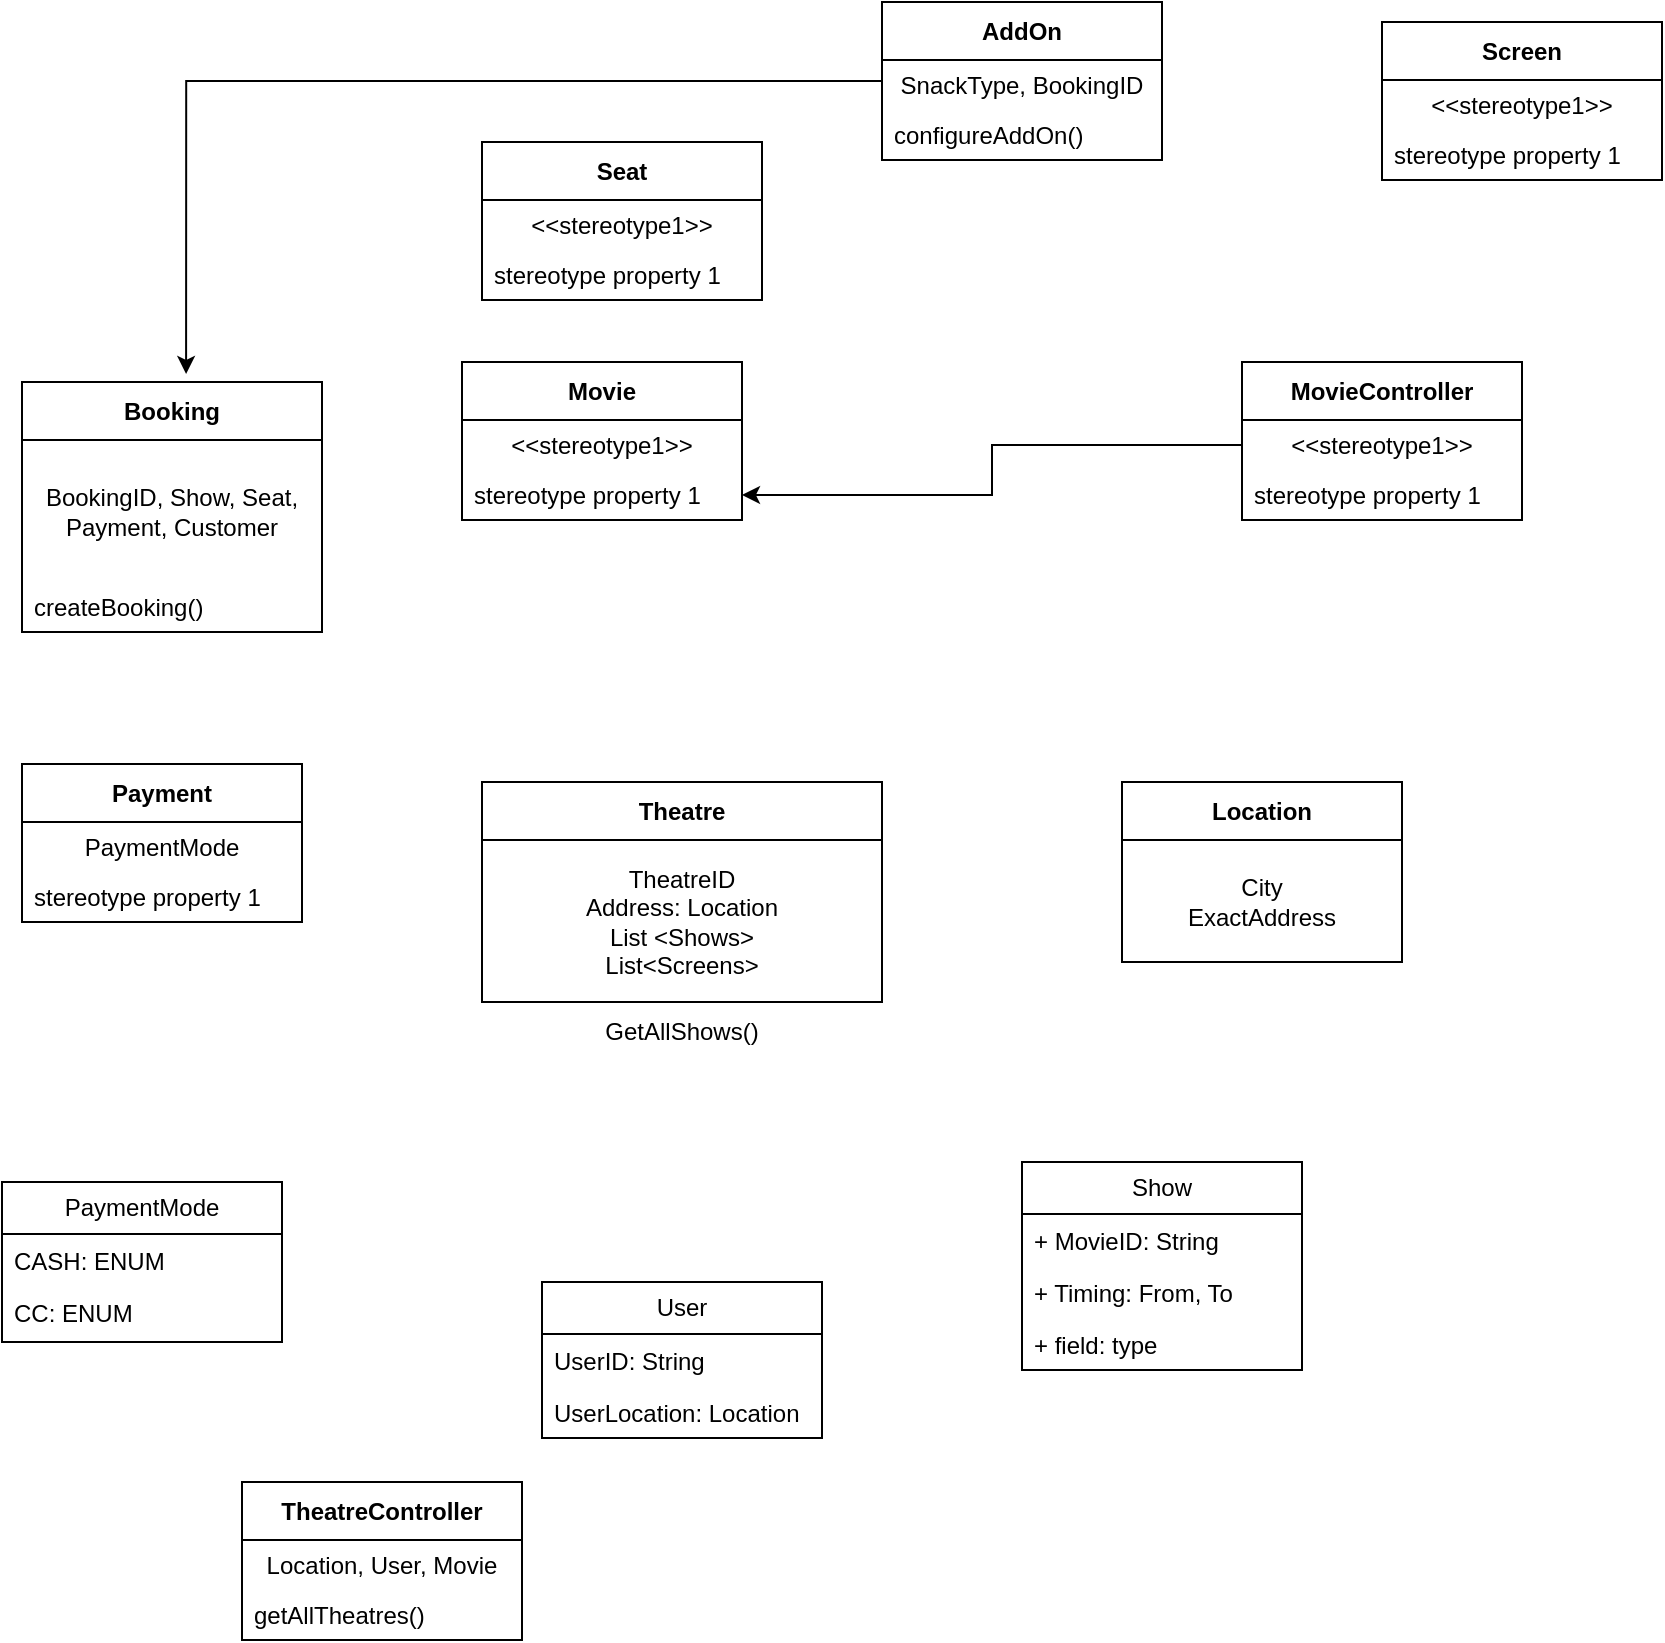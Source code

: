 <mxfile version="26.2.13">
  <diagram name="Page-1" id="F_ZaczkMtIqNooNeNBp-">
    <mxGraphModel dx="1854" dy="678" grid="1" gridSize="10" guides="1" tooltips="1" connect="1" arrows="1" fold="1" page="1" pageScale="1" pageWidth="850" pageHeight="1100" math="0" shadow="0">
      <root>
        <mxCell id="0" />
        <mxCell id="1" parent="0" />
        <mxCell id="Fvq9fH6emCCQdqjXHm8f-1" value="Movie" style="swimlane;fontStyle=1;align=center;verticalAlign=middle;childLayout=stackLayout;horizontal=1;startSize=29;horizontalStack=0;resizeParent=1;resizeParentMax=0;resizeLast=0;collapsible=0;marginBottom=0;html=1;whiteSpace=wrap;" vertex="1" parent="1">
          <mxGeometry x="190" y="310" width="140" height="79" as="geometry" />
        </mxCell>
        <mxCell id="Fvq9fH6emCCQdqjXHm8f-2" value="&amp;lt;&amp;lt;stereotype1&amp;gt;&amp;gt;" style="text;html=1;strokeColor=none;fillColor=none;align=center;verticalAlign=middle;spacingLeft=4;spacingRight=4;overflow=hidden;rotatable=0;points=[[0,0.5],[1,0.5]];portConstraint=eastwest;whiteSpace=wrap;" vertex="1" parent="Fvq9fH6emCCQdqjXHm8f-1">
          <mxGeometry y="29" width="140" height="25" as="geometry" />
        </mxCell>
        <mxCell id="Fvq9fH6emCCQdqjXHm8f-3" value="stereotype property 1" style="text;html=1;strokeColor=none;fillColor=none;align=left;verticalAlign=middle;spacingLeft=4;spacingRight=4;overflow=hidden;rotatable=0;points=[[0,0.5],[1,0.5]];portConstraint=eastwest;whiteSpace=wrap;" vertex="1" parent="Fvq9fH6emCCQdqjXHm8f-1">
          <mxGeometry y="54" width="140" height="25" as="geometry" />
        </mxCell>
        <mxCell id="Fvq9fH6emCCQdqjXHm8f-5" value="MovieController" style="swimlane;fontStyle=1;align=center;verticalAlign=middle;childLayout=stackLayout;horizontal=1;startSize=29;horizontalStack=0;resizeParent=1;resizeParentMax=0;resizeLast=0;collapsible=0;marginBottom=0;html=1;whiteSpace=wrap;" vertex="1" parent="1">
          <mxGeometry x="580" y="310" width="140" height="79" as="geometry" />
        </mxCell>
        <mxCell id="Fvq9fH6emCCQdqjXHm8f-6" value="&amp;lt;&amp;lt;stereotype1&amp;gt;&amp;gt;" style="text;html=1;strokeColor=none;fillColor=none;align=center;verticalAlign=middle;spacingLeft=4;spacingRight=4;overflow=hidden;rotatable=0;points=[[0,0.5],[1,0.5]];portConstraint=eastwest;whiteSpace=wrap;" vertex="1" parent="Fvq9fH6emCCQdqjXHm8f-5">
          <mxGeometry y="29" width="140" height="25" as="geometry" />
        </mxCell>
        <mxCell id="Fvq9fH6emCCQdqjXHm8f-7" value="stereotype property 1" style="text;html=1;strokeColor=none;fillColor=none;align=left;verticalAlign=middle;spacingLeft=4;spacingRight=4;overflow=hidden;rotatable=0;points=[[0,0.5],[1,0.5]];portConstraint=eastwest;whiteSpace=wrap;" vertex="1" parent="Fvq9fH6emCCQdqjXHm8f-5">
          <mxGeometry y="54" width="140" height="25" as="geometry" />
        </mxCell>
        <mxCell id="Fvq9fH6emCCQdqjXHm8f-9" value="" style="edgeStyle=orthogonalEdgeStyle;rounded=0;orthogonalLoop=1;jettySize=auto;html=1;" edge="1" parent="1" source="Fvq9fH6emCCQdqjXHm8f-6" target="Fvq9fH6emCCQdqjXHm8f-3">
          <mxGeometry relative="1" as="geometry" />
        </mxCell>
        <mxCell id="Fvq9fH6emCCQdqjXHm8f-10" value="Theatre" style="swimlane;fontStyle=1;align=center;verticalAlign=middle;childLayout=stackLayout;horizontal=1;startSize=29;horizontalStack=0;resizeParent=1;resizeParentMax=0;resizeLast=0;collapsible=0;marginBottom=0;html=1;whiteSpace=wrap;" vertex="1" parent="1">
          <mxGeometry x="200" y="520" width="200" height="110" as="geometry" />
        </mxCell>
        <mxCell id="Fvq9fH6emCCQdqjXHm8f-11" value="TheatreID&lt;br&gt;Address: Location&lt;div&gt;&lt;div&gt;List &amp;lt;Shows&amp;gt;&lt;br&gt;List&amp;lt;Screens&amp;gt;&lt;/div&gt;&lt;/div&gt;" style="text;html=1;strokeColor=none;fillColor=none;align=center;verticalAlign=middle;spacingLeft=4;spacingRight=4;overflow=hidden;rotatable=0;points=[[0,0.5],[1,0.5]];portConstraint=eastwest;whiteSpace=wrap;" vertex="1" parent="Fvq9fH6emCCQdqjXHm8f-10">
          <mxGeometry y="29" width="200" height="81" as="geometry" />
        </mxCell>
        <mxCell id="Fvq9fH6emCCQdqjXHm8f-13" value="Seat" style="swimlane;fontStyle=1;align=center;verticalAlign=middle;childLayout=stackLayout;horizontal=1;startSize=29;horizontalStack=0;resizeParent=1;resizeParentMax=0;resizeLast=0;collapsible=0;marginBottom=0;html=1;whiteSpace=wrap;" vertex="1" parent="1">
          <mxGeometry x="200" y="200" width="140" height="79" as="geometry" />
        </mxCell>
        <mxCell id="Fvq9fH6emCCQdqjXHm8f-14" value="&amp;lt;&amp;lt;stereotype1&amp;gt;&amp;gt;" style="text;html=1;strokeColor=none;fillColor=none;align=center;verticalAlign=middle;spacingLeft=4;spacingRight=4;overflow=hidden;rotatable=0;points=[[0,0.5],[1,0.5]];portConstraint=eastwest;whiteSpace=wrap;" vertex="1" parent="Fvq9fH6emCCQdqjXHm8f-13">
          <mxGeometry y="29" width="140" height="25" as="geometry" />
        </mxCell>
        <mxCell id="Fvq9fH6emCCQdqjXHm8f-15" value="stereotype property 1" style="text;html=1;strokeColor=none;fillColor=none;align=left;verticalAlign=middle;spacingLeft=4;spacingRight=4;overflow=hidden;rotatable=0;points=[[0,0.5],[1,0.5]];portConstraint=eastwest;whiteSpace=wrap;" vertex="1" parent="Fvq9fH6emCCQdqjXHm8f-13">
          <mxGeometry y="54" width="140" height="25" as="geometry" />
        </mxCell>
        <mxCell id="Fvq9fH6emCCQdqjXHm8f-16" value="AddOn" style="swimlane;fontStyle=1;align=center;verticalAlign=middle;childLayout=stackLayout;horizontal=1;startSize=29;horizontalStack=0;resizeParent=1;resizeParentMax=0;resizeLast=0;collapsible=0;marginBottom=0;html=1;whiteSpace=wrap;" vertex="1" parent="1">
          <mxGeometry x="400" y="130" width="140" height="79" as="geometry" />
        </mxCell>
        <mxCell id="Fvq9fH6emCCQdqjXHm8f-17" value="SnackType, BookingID" style="text;html=1;strokeColor=none;fillColor=none;align=center;verticalAlign=middle;spacingLeft=4;spacingRight=4;overflow=hidden;rotatable=0;points=[[0,0.5],[1,0.5]];portConstraint=eastwest;whiteSpace=wrap;" vertex="1" parent="Fvq9fH6emCCQdqjXHm8f-16">
          <mxGeometry y="29" width="140" height="25" as="geometry" />
        </mxCell>
        <mxCell id="Fvq9fH6emCCQdqjXHm8f-18" value="configureAddOn()" style="text;html=1;strokeColor=none;fillColor=none;align=left;verticalAlign=middle;spacingLeft=4;spacingRight=4;overflow=hidden;rotatable=0;points=[[0,0.5],[1,0.5]];portConstraint=eastwest;whiteSpace=wrap;" vertex="1" parent="Fvq9fH6emCCQdqjXHm8f-16">
          <mxGeometry y="54" width="140" height="25" as="geometry" />
        </mxCell>
        <mxCell id="Fvq9fH6emCCQdqjXHm8f-19" value="Location" style="swimlane;fontStyle=1;align=center;verticalAlign=middle;childLayout=stackLayout;horizontal=1;startSize=29;horizontalStack=0;resizeParent=1;resizeParentMax=0;resizeLast=0;collapsible=0;marginBottom=0;html=1;whiteSpace=wrap;" vertex="1" parent="1">
          <mxGeometry x="520" y="520" width="140" height="90" as="geometry" />
        </mxCell>
        <mxCell id="Fvq9fH6emCCQdqjXHm8f-20" value="City&lt;br&gt;ExactAddress" style="text;html=1;strokeColor=none;fillColor=none;align=center;verticalAlign=middle;spacingLeft=4;spacingRight=4;overflow=hidden;rotatable=0;points=[[0,0.5],[1,0.5]];portConstraint=eastwest;whiteSpace=wrap;" vertex="1" parent="Fvq9fH6emCCQdqjXHm8f-19">
          <mxGeometry y="29" width="140" height="61" as="geometry" />
        </mxCell>
        <mxCell id="Fvq9fH6emCCQdqjXHm8f-22" value="Screen" style="swimlane;fontStyle=1;align=center;verticalAlign=middle;childLayout=stackLayout;horizontal=1;startSize=29;horizontalStack=0;resizeParent=1;resizeParentMax=0;resizeLast=0;collapsible=0;marginBottom=0;html=1;whiteSpace=wrap;" vertex="1" parent="1">
          <mxGeometry x="650" y="140" width="140" height="79" as="geometry" />
        </mxCell>
        <mxCell id="Fvq9fH6emCCQdqjXHm8f-23" value="&amp;lt;&amp;lt;stereotype1&amp;gt;&amp;gt;" style="text;html=1;strokeColor=none;fillColor=none;align=center;verticalAlign=middle;spacingLeft=4;spacingRight=4;overflow=hidden;rotatable=0;points=[[0,0.5],[1,0.5]];portConstraint=eastwest;whiteSpace=wrap;" vertex="1" parent="Fvq9fH6emCCQdqjXHm8f-22">
          <mxGeometry y="29" width="140" height="25" as="geometry" />
        </mxCell>
        <mxCell id="Fvq9fH6emCCQdqjXHm8f-24" value="stereotype property 1" style="text;html=1;strokeColor=none;fillColor=none;align=left;verticalAlign=middle;spacingLeft=4;spacingRight=4;overflow=hidden;rotatable=0;points=[[0,0.5],[1,0.5]];portConstraint=eastwest;whiteSpace=wrap;" vertex="1" parent="Fvq9fH6emCCQdqjXHm8f-22">
          <mxGeometry y="54" width="140" height="25" as="geometry" />
        </mxCell>
        <mxCell id="Fvq9fH6emCCQdqjXHm8f-25" value="Booking" style="swimlane;fontStyle=1;align=center;verticalAlign=middle;childLayout=stackLayout;horizontal=1;startSize=29;horizontalStack=0;resizeParent=1;resizeParentMax=0;resizeLast=0;collapsible=0;marginBottom=0;html=1;whiteSpace=wrap;" vertex="1" parent="1">
          <mxGeometry x="-30" y="320" width="150" height="125" as="geometry" />
        </mxCell>
        <mxCell id="Fvq9fH6emCCQdqjXHm8f-26" value="BookingID, Show, Seat, Payment, Customer" style="text;html=1;strokeColor=none;fillColor=none;align=center;verticalAlign=middle;spacingLeft=4;spacingRight=4;overflow=hidden;rotatable=0;points=[[0,0.5],[1,0.5]];portConstraint=eastwest;whiteSpace=wrap;" vertex="1" parent="Fvq9fH6emCCQdqjXHm8f-25">
          <mxGeometry y="29" width="150" height="71" as="geometry" />
        </mxCell>
        <mxCell id="Fvq9fH6emCCQdqjXHm8f-27" value="createBooking()" style="text;html=1;strokeColor=none;fillColor=none;align=left;verticalAlign=middle;spacingLeft=4;spacingRight=4;overflow=hidden;rotatable=0;points=[[0,0.5],[1,0.5]];portConstraint=eastwest;whiteSpace=wrap;" vertex="1" parent="Fvq9fH6emCCQdqjXHm8f-25">
          <mxGeometry y="100" width="150" height="25" as="geometry" />
        </mxCell>
        <mxCell id="Fvq9fH6emCCQdqjXHm8f-28" value="Payment" style="swimlane;fontStyle=1;align=center;verticalAlign=middle;childLayout=stackLayout;horizontal=1;startSize=29;horizontalStack=0;resizeParent=1;resizeParentMax=0;resizeLast=0;collapsible=0;marginBottom=0;html=1;whiteSpace=wrap;" vertex="1" parent="1">
          <mxGeometry x="-30" y="511" width="140" height="79" as="geometry" />
        </mxCell>
        <mxCell id="Fvq9fH6emCCQdqjXHm8f-29" value="PaymentMode" style="text;html=1;strokeColor=none;fillColor=none;align=center;verticalAlign=middle;spacingLeft=4;spacingRight=4;overflow=hidden;rotatable=0;points=[[0,0.5],[1,0.5]];portConstraint=eastwest;whiteSpace=wrap;" vertex="1" parent="Fvq9fH6emCCQdqjXHm8f-28">
          <mxGeometry y="29" width="140" height="25" as="geometry" />
        </mxCell>
        <mxCell id="Fvq9fH6emCCQdqjXHm8f-30" value="stereotype property 1" style="text;html=1;strokeColor=none;fillColor=none;align=left;verticalAlign=middle;spacingLeft=4;spacingRight=4;overflow=hidden;rotatable=0;points=[[0,0.5],[1,0.5]];portConstraint=eastwest;whiteSpace=wrap;" vertex="1" parent="Fvq9fH6emCCQdqjXHm8f-28">
          <mxGeometry y="54" width="140" height="25" as="geometry" />
        </mxCell>
        <mxCell id="Fvq9fH6emCCQdqjXHm8f-34" value="PaymentMode" style="swimlane;fontStyle=0;childLayout=stackLayout;horizontal=1;startSize=26;fillColor=none;horizontalStack=0;resizeParent=1;resizeParentMax=0;resizeLast=0;collapsible=1;marginBottom=0;whiteSpace=wrap;html=1;" vertex="1" parent="1">
          <mxGeometry x="-40" y="720" width="140" height="80" as="geometry" />
        </mxCell>
        <mxCell id="Fvq9fH6emCCQdqjXHm8f-35" value="CASH: ENUM" style="text;strokeColor=none;fillColor=none;align=left;verticalAlign=top;spacingLeft=4;spacingRight=4;overflow=hidden;rotatable=0;points=[[0,0.5],[1,0.5]];portConstraint=eastwest;whiteSpace=wrap;html=1;" vertex="1" parent="Fvq9fH6emCCQdqjXHm8f-34">
          <mxGeometry y="26" width="140" height="26" as="geometry" />
        </mxCell>
        <mxCell id="Fvq9fH6emCCQdqjXHm8f-36" value="CC: ENUM" style="text;strokeColor=none;fillColor=none;align=left;verticalAlign=top;spacingLeft=4;spacingRight=4;overflow=hidden;rotatable=0;points=[[0,0.5],[1,0.5]];portConstraint=eastwest;whiteSpace=wrap;html=1;" vertex="1" parent="Fvq9fH6emCCQdqjXHm8f-34">
          <mxGeometry y="52" width="140" height="28" as="geometry" />
        </mxCell>
        <mxCell id="Fvq9fH6emCCQdqjXHm8f-38" value="User" style="swimlane;fontStyle=0;childLayout=stackLayout;horizontal=1;startSize=26;fillColor=none;horizontalStack=0;resizeParent=1;resizeParentMax=0;resizeLast=0;collapsible=1;marginBottom=0;whiteSpace=wrap;html=1;" vertex="1" parent="1">
          <mxGeometry x="230" y="770" width="140" height="78" as="geometry" />
        </mxCell>
        <mxCell id="Fvq9fH6emCCQdqjXHm8f-39" value="UserID: String" style="text;strokeColor=none;fillColor=none;align=left;verticalAlign=top;spacingLeft=4;spacingRight=4;overflow=hidden;rotatable=0;points=[[0,0.5],[1,0.5]];portConstraint=eastwest;whiteSpace=wrap;html=1;" vertex="1" parent="Fvq9fH6emCCQdqjXHm8f-38">
          <mxGeometry y="26" width="140" height="26" as="geometry" />
        </mxCell>
        <mxCell id="Fvq9fH6emCCQdqjXHm8f-40" value="UserLocation: Location" style="text;strokeColor=none;fillColor=none;align=left;verticalAlign=top;spacingLeft=4;spacingRight=4;overflow=hidden;rotatable=0;points=[[0,0.5],[1,0.5]];portConstraint=eastwest;whiteSpace=wrap;html=1;" vertex="1" parent="Fvq9fH6emCCQdqjXHm8f-38">
          <mxGeometry y="52" width="140" height="26" as="geometry" />
        </mxCell>
        <mxCell id="Fvq9fH6emCCQdqjXHm8f-42" value="Show" style="swimlane;fontStyle=0;childLayout=stackLayout;horizontal=1;startSize=26;fillColor=none;horizontalStack=0;resizeParent=1;resizeParentMax=0;resizeLast=0;collapsible=1;marginBottom=0;whiteSpace=wrap;html=1;" vertex="1" parent="1">
          <mxGeometry x="470" y="710" width="140" height="104" as="geometry" />
        </mxCell>
        <mxCell id="Fvq9fH6emCCQdqjXHm8f-43" value="+ MovieID: String" style="text;strokeColor=none;fillColor=none;align=left;verticalAlign=top;spacingLeft=4;spacingRight=4;overflow=hidden;rotatable=0;points=[[0,0.5],[1,0.5]];portConstraint=eastwest;whiteSpace=wrap;html=1;" vertex="1" parent="Fvq9fH6emCCQdqjXHm8f-42">
          <mxGeometry y="26" width="140" height="26" as="geometry" />
        </mxCell>
        <mxCell id="Fvq9fH6emCCQdqjXHm8f-44" value="+ Timing: From, To" style="text;strokeColor=none;fillColor=none;align=left;verticalAlign=top;spacingLeft=4;spacingRight=4;overflow=hidden;rotatable=0;points=[[0,0.5],[1,0.5]];portConstraint=eastwest;whiteSpace=wrap;html=1;" vertex="1" parent="Fvq9fH6emCCQdqjXHm8f-42">
          <mxGeometry y="52" width="140" height="26" as="geometry" />
        </mxCell>
        <mxCell id="Fvq9fH6emCCQdqjXHm8f-45" value="+ field: type" style="text;strokeColor=none;fillColor=none;align=left;verticalAlign=top;spacingLeft=4;spacingRight=4;overflow=hidden;rotatable=0;points=[[0,0.5],[1,0.5]];portConstraint=eastwest;whiteSpace=wrap;html=1;" vertex="1" parent="Fvq9fH6emCCQdqjXHm8f-42">
          <mxGeometry y="78" width="140" height="26" as="geometry" />
        </mxCell>
        <mxCell id="Fvq9fH6emCCQdqjXHm8f-46" value="TheatreController" style="swimlane;fontStyle=1;align=center;verticalAlign=middle;childLayout=stackLayout;horizontal=1;startSize=29;horizontalStack=0;resizeParent=1;resizeParentMax=0;resizeLast=0;collapsible=0;marginBottom=0;html=1;whiteSpace=wrap;" vertex="1" parent="1">
          <mxGeometry x="80" y="870" width="140" height="79" as="geometry" />
        </mxCell>
        <mxCell id="Fvq9fH6emCCQdqjXHm8f-47" value="Location, User, Movie" style="text;html=1;strokeColor=none;fillColor=none;align=center;verticalAlign=middle;spacingLeft=4;spacingRight=4;overflow=hidden;rotatable=0;points=[[0,0.5],[1,0.5]];portConstraint=eastwest;whiteSpace=wrap;" vertex="1" parent="Fvq9fH6emCCQdqjXHm8f-46">
          <mxGeometry y="29" width="140" height="25" as="geometry" />
        </mxCell>
        <mxCell id="Fvq9fH6emCCQdqjXHm8f-48" value="getAllTheatres()" style="text;html=1;strokeColor=none;fillColor=none;align=left;verticalAlign=middle;spacingLeft=4;spacingRight=4;overflow=hidden;rotatable=0;points=[[0,0.5],[1,0.5]];portConstraint=eastwest;whiteSpace=wrap;" vertex="1" parent="Fvq9fH6emCCQdqjXHm8f-46">
          <mxGeometry y="54" width="140" height="25" as="geometry" />
        </mxCell>
        <mxCell id="Fvq9fH6emCCQdqjXHm8f-49" style="edgeStyle=orthogonalEdgeStyle;rounded=0;orthogonalLoop=1;jettySize=auto;html=1;entryX=0.547;entryY=-0.032;entryDx=0;entryDy=0;entryPerimeter=0;" edge="1" parent="1" source="Fvq9fH6emCCQdqjXHm8f-16" target="Fvq9fH6emCCQdqjXHm8f-25">
          <mxGeometry relative="1" as="geometry" />
        </mxCell>
        <mxCell id="Fvq9fH6emCCQdqjXHm8f-50" value="GetAllShows()" style="text;html=1;strokeColor=none;fillColor=none;align=center;verticalAlign=middle;spacingLeft=4;spacingRight=4;overflow=hidden;rotatable=0;points=[[0,0.5],[1,0.5]];portConstraint=eastwest;whiteSpace=wrap;" vertex="1" parent="1">
          <mxGeometry x="200" y="629" width="200" height="31" as="geometry" />
        </mxCell>
      </root>
    </mxGraphModel>
  </diagram>
</mxfile>
